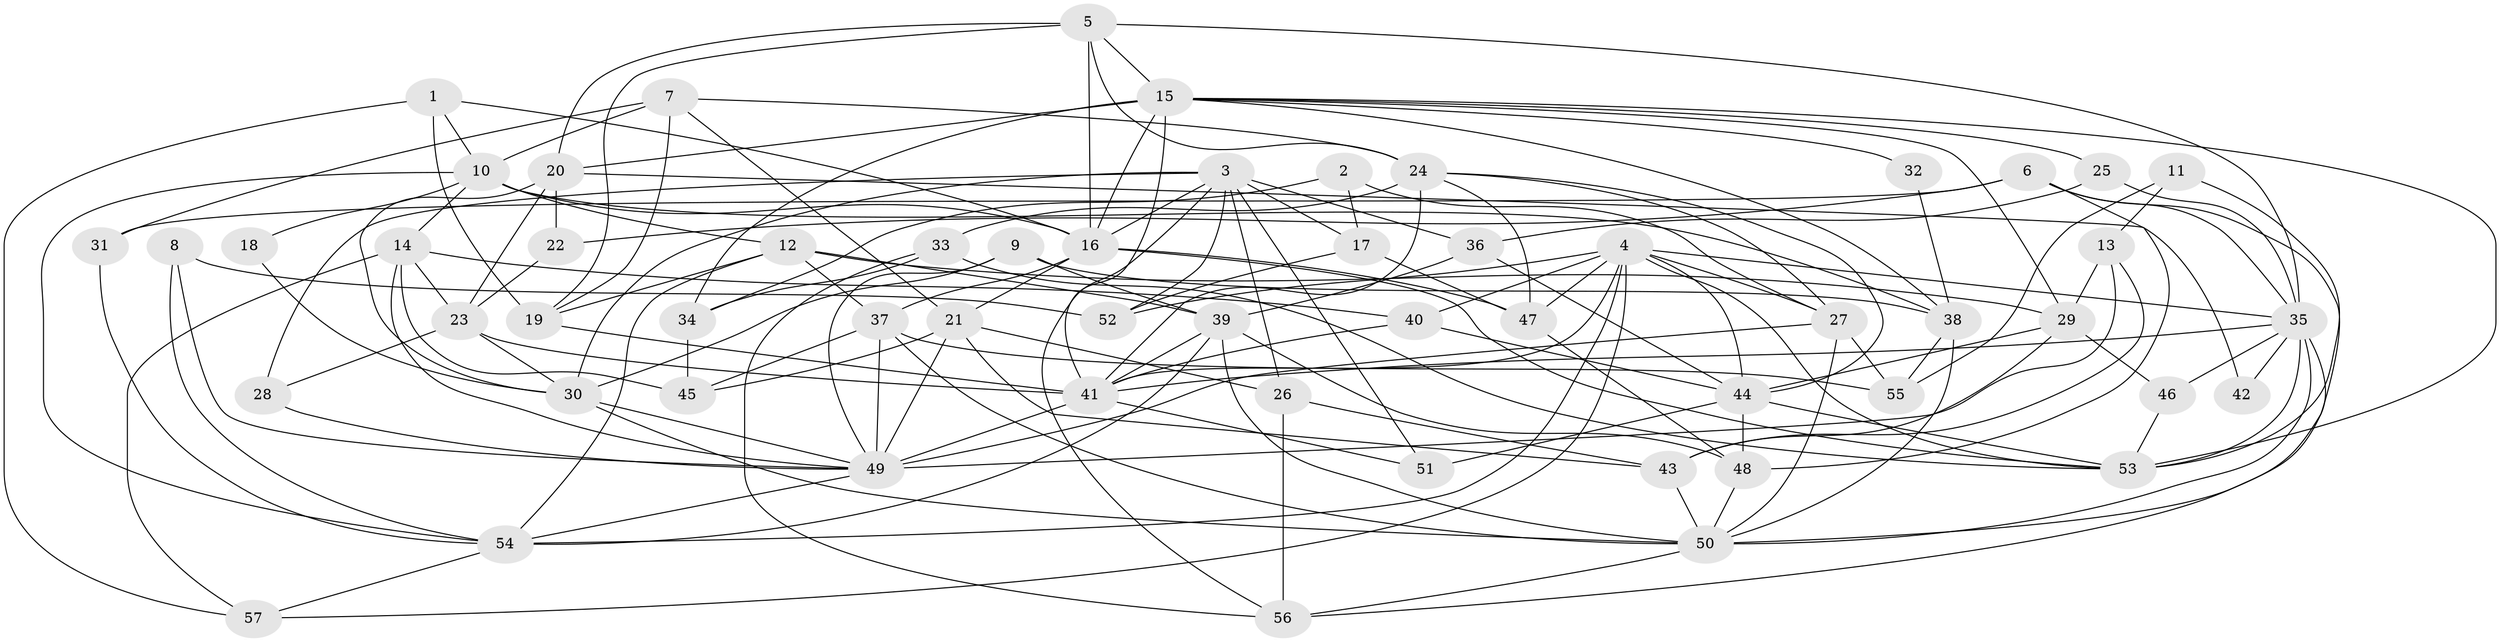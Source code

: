 // original degree distribution, {5: 0.16666666666666666, 4: 0.2982456140350877, 3: 0.18421052631578946, 2: 0.20175438596491227, 7: 0.02631578947368421, 8: 0.03508771929824561, 6: 0.07894736842105263, 9: 0.008771929824561403}
// Generated by graph-tools (version 1.1) at 2025/02/03/09/25 03:02:11]
// undirected, 57 vertices, 156 edges
graph export_dot {
graph [start="1"]
  node [color=gray90,style=filled];
  1;
  2;
  3;
  4;
  5;
  6;
  7;
  8;
  9;
  10;
  11;
  12;
  13;
  14;
  15;
  16;
  17;
  18;
  19;
  20;
  21;
  22;
  23;
  24;
  25;
  26;
  27;
  28;
  29;
  30;
  31;
  32;
  33;
  34;
  35;
  36;
  37;
  38;
  39;
  40;
  41;
  42;
  43;
  44;
  45;
  46;
  47;
  48;
  49;
  50;
  51;
  52;
  53;
  54;
  55;
  56;
  57;
  1 -- 10 [weight=1.0];
  1 -- 16 [weight=1.0];
  1 -- 19 [weight=1.0];
  1 -- 57 [weight=1.0];
  2 -- 17 [weight=1.0];
  2 -- 27 [weight=1.0];
  2 -- 34 [weight=1.0];
  3 -- 16 [weight=1.0];
  3 -- 17 [weight=1.0];
  3 -- 26 [weight=1.0];
  3 -- 28 [weight=1.0];
  3 -- 30 [weight=1.0];
  3 -- 36 [weight=1.0];
  3 -- 51 [weight=1.0];
  3 -- 52 [weight=1.0];
  3 -- 56 [weight=1.0];
  4 -- 27 [weight=1.0];
  4 -- 35 [weight=1.0];
  4 -- 40 [weight=2.0];
  4 -- 41 [weight=1.0];
  4 -- 44 [weight=1.0];
  4 -- 47 [weight=1.0];
  4 -- 52 [weight=1.0];
  4 -- 53 [weight=1.0];
  4 -- 54 [weight=1.0];
  4 -- 57 [weight=1.0];
  5 -- 15 [weight=1.0];
  5 -- 16 [weight=1.0];
  5 -- 19 [weight=1.0];
  5 -- 20 [weight=1.0];
  5 -- 24 [weight=1.0];
  5 -- 35 [weight=1.0];
  6 -- 22 [weight=1.0];
  6 -- 31 [weight=1.0];
  6 -- 35 [weight=1.0];
  6 -- 48 [weight=1.0];
  6 -- 50 [weight=1.0];
  7 -- 10 [weight=1.0];
  7 -- 19 [weight=1.0];
  7 -- 21 [weight=1.0];
  7 -- 24 [weight=1.0];
  7 -- 31 [weight=1.0];
  8 -- 49 [weight=1.0];
  8 -- 52 [weight=1.0];
  8 -- 54 [weight=1.0];
  9 -- 30 [weight=1.0];
  9 -- 38 [weight=1.0];
  9 -- 39 [weight=1.0];
  9 -- 49 [weight=1.0];
  10 -- 12 [weight=1.0];
  10 -- 14 [weight=1.0];
  10 -- 16 [weight=1.0];
  10 -- 18 [weight=1.0];
  10 -- 38 [weight=2.0];
  10 -- 54 [weight=1.0];
  11 -- 13 [weight=1.0];
  11 -- 53 [weight=1.0];
  11 -- 55 [weight=1.0];
  12 -- 19 [weight=1.0];
  12 -- 29 [weight=1.0];
  12 -- 37 [weight=1.0];
  12 -- 39 [weight=1.0];
  12 -- 54 [weight=1.0];
  13 -- 29 [weight=1.0];
  13 -- 43 [weight=1.0];
  13 -- 49 [weight=2.0];
  14 -- 23 [weight=1.0];
  14 -- 40 [weight=1.0];
  14 -- 45 [weight=1.0];
  14 -- 49 [weight=1.0];
  14 -- 57 [weight=1.0];
  15 -- 16 [weight=1.0];
  15 -- 20 [weight=1.0];
  15 -- 25 [weight=1.0];
  15 -- 29 [weight=1.0];
  15 -- 32 [weight=1.0];
  15 -- 34 [weight=1.0];
  15 -- 38 [weight=1.0];
  15 -- 41 [weight=2.0];
  15 -- 53 [weight=1.0];
  16 -- 21 [weight=1.0];
  16 -- 37 [weight=1.0];
  16 -- 47 [weight=1.0];
  16 -- 53 [weight=2.0];
  17 -- 47 [weight=2.0];
  17 -- 52 [weight=1.0];
  18 -- 30 [weight=1.0];
  19 -- 41 [weight=1.0];
  20 -- 22 [weight=2.0];
  20 -- 23 [weight=1.0];
  20 -- 30 [weight=1.0];
  20 -- 42 [weight=1.0];
  21 -- 26 [weight=1.0];
  21 -- 43 [weight=1.0];
  21 -- 45 [weight=2.0];
  21 -- 49 [weight=1.0];
  22 -- 23 [weight=1.0];
  23 -- 28 [weight=1.0];
  23 -- 30 [weight=1.0];
  23 -- 41 [weight=1.0];
  24 -- 27 [weight=1.0];
  24 -- 33 [weight=1.0];
  24 -- 41 [weight=2.0];
  24 -- 44 [weight=1.0];
  24 -- 47 [weight=1.0];
  25 -- 35 [weight=1.0];
  25 -- 36 [weight=1.0];
  26 -- 43 [weight=1.0];
  26 -- 56 [weight=1.0];
  27 -- 49 [weight=1.0];
  27 -- 50 [weight=1.0];
  27 -- 55 [weight=1.0];
  28 -- 49 [weight=1.0];
  29 -- 43 [weight=1.0];
  29 -- 44 [weight=1.0];
  29 -- 46 [weight=1.0];
  30 -- 49 [weight=1.0];
  30 -- 50 [weight=1.0];
  31 -- 54 [weight=1.0];
  32 -- 38 [weight=1.0];
  33 -- 34 [weight=1.0];
  33 -- 53 [weight=1.0];
  33 -- 56 [weight=1.0];
  34 -- 45 [weight=1.0];
  35 -- 41 [weight=1.0];
  35 -- 42 [weight=1.0];
  35 -- 46 [weight=1.0];
  35 -- 50 [weight=1.0];
  35 -- 53 [weight=1.0];
  35 -- 56 [weight=1.0];
  36 -- 39 [weight=1.0];
  36 -- 44 [weight=1.0];
  37 -- 45 [weight=1.0];
  37 -- 49 [weight=1.0];
  37 -- 50 [weight=1.0];
  37 -- 55 [weight=1.0];
  38 -- 50 [weight=1.0];
  38 -- 55 [weight=1.0];
  39 -- 41 [weight=1.0];
  39 -- 48 [weight=1.0];
  39 -- 50 [weight=1.0];
  39 -- 54 [weight=1.0];
  40 -- 41 [weight=1.0];
  40 -- 44 [weight=1.0];
  41 -- 49 [weight=2.0];
  41 -- 51 [weight=1.0];
  43 -- 50 [weight=1.0];
  44 -- 48 [weight=1.0];
  44 -- 51 [weight=2.0];
  44 -- 53 [weight=1.0];
  46 -- 53 [weight=1.0];
  47 -- 48 [weight=1.0];
  48 -- 50 [weight=1.0];
  49 -- 54 [weight=1.0];
  50 -- 56 [weight=1.0];
  54 -- 57 [weight=1.0];
}
